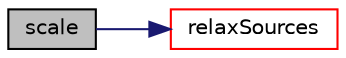 digraph "scale"
{
  bgcolor="transparent";
  edge [fontname="Helvetica",fontsize="10",labelfontname="Helvetica",labelfontsize="10"];
  node [fontname="Helvetica",fontsize="10",shape=record];
  rankdir="LR";
  Node1 [label="scale",height=0.2,width=0.4,color="black", fillcolor="grey75", style="filled", fontcolor="black"];
  Node1 -> Node2 [color="midnightblue",fontsize="10",style="solid",fontname="Helvetica"];
  Node2 [label="relaxSources",height=0.2,width=0.4,color="red",URL="$a01231.html#a1dda0eeb0d071a4a102739a96f4532f3",tooltip="Apply relaxation to (steady state) cloud sources. "];
}
